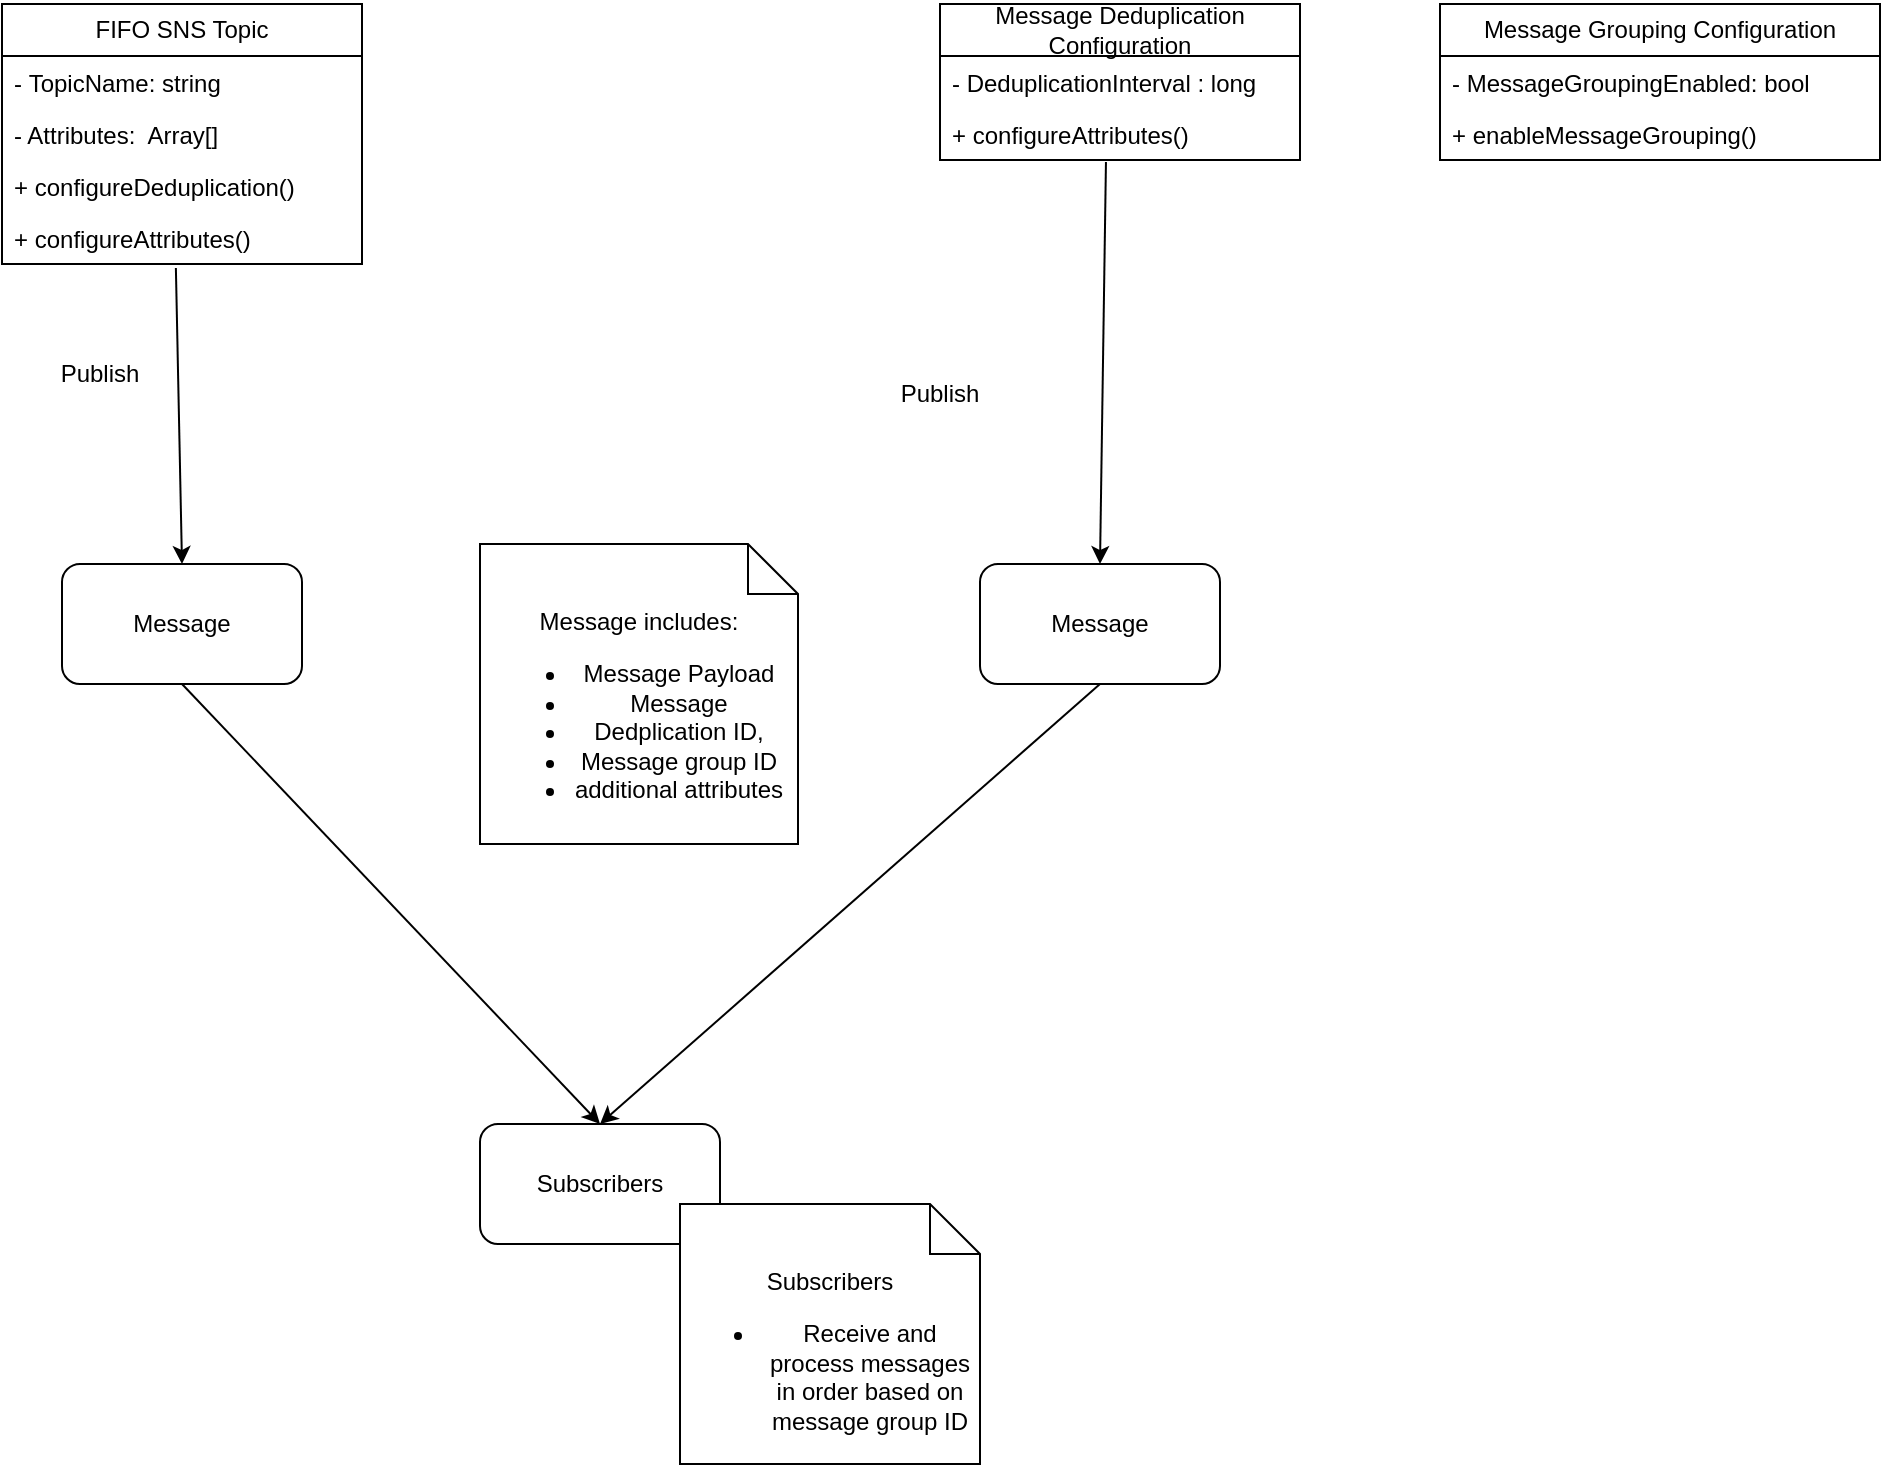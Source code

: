 <mxfile version="22.1.11" type="github">
  <diagram id="C5RBs43oDa-KdzZeNtuy" name="Page-1">
    <mxGraphModel dx="2261" dy="772" grid="1" gridSize="10" guides="1" tooltips="1" connect="1" arrows="1" fold="1" page="1" pageScale="1" pageWidth="827" pageHeight="1169" math="0" shadow="0">
      <root>
        <mxCell id="WIyWlLk6GJQsqaUBKTNV-0" />
        <mxCell id="WIyWlLk6GJQsqaUBKTNV-1" parent="WIyWlLk6GJQsqaUBKTNV-0" />
        <mxCell id="zWJ3UQc2C4J36gmXM8Lk-4" value="Message Deduplication Configuration" style="swimlane;fontStyle=0;childLayout=stackLayout;horizontal=1;startSize=26;fillColor=none;horizontalStack=0;resizeParent=1;resizeParentMax=0;resizeLast=0;collapsible=1;marginBottom=0;whiteSpace=wrap;html=1;" vertex="1" parent="WIyWlLk6GJQsqaUBKTNV-1">
          <mxGeometry x="250" y="140" width="180" height="78" as="geometry" />
        </mxCell>
        <mxCell id="zWJ3UQc2C4J36gmXM8Lk-5" value="-&amp;nbsp;DeduplicationInterval   : long" style="text;strokeColor=none;fillColor=none;align=left;verticalAlign=top;spacingLeft=4;spacingRight=4;overflow=hidden;rotatable=0;points=[[0,0.5],[1,0.5]];portConstraint=eastwest;whiteSpace=wrap;html=1;" vertex="1" parent="zWJ3UQc2C4J36gmXM8Lk-4">
          <mxGeometry y="26" width="180" height="26" as="geometry" />
        </mxCell>
        <mxCell id="zWJ3UQc2C4J36gmXM8Lk-6" value="+&amp;nbsp;configureAttributes()" style="text;strokeColor=none;fillColor=none;align=left;verticalAlign=top;spacingLeft=4;spacingRight=4;overflow=hidden;rotatable=0;points=[[0,0.5],[1,0.5]];portConstraint=eastwest;whiteSpace=wrap;html=1;" vertex="1" parent="zWJ3UQc2C4J36gmXM8Lk-4">
          <mxGeometry y="52" width="180" height="26" as="geometry" />
        </mxCell>
        <mxCell id="zWJ3UQc2C4J36gmXM8Lk-10" value="Message Grouping Configuration" style="swimlane;fontStyle=0;childLayout=stackLayout;horizontal=1;startSize=26;fillColor=none;horizontalStack=0;resizeParent=1;resizeParentMax=0;resizeLast=0;collapsible=1;marginBottom=0;whiteSpace=wrap;html=1;" vertex="1" parent="WIyWlLk6GJQsqaUBKTNV-1">
          <mxGeometry x="500" y="140" width="220" height="78" as="geometry" />
        </mxCell>
        <mxCell id="zWJ3UQc2C4J36gmXM8Lk-11" value="-&amp;nbsp;MessageGroupingEnabled: bool" style="text;strokeColor=none;fillColor=none;align=left;verticalAlign=top;spacingLeft=4;spacingRight=4;overflow=hidden;rotatable=0;points=[[0,0.5],[1,0.5]];portConstraint=eastwest;whiteSpace=wrap;html=1;" vertex="1" parent="zWJ3UQc2C4J36gmXM8Lk-10">
          <mxGeometry y="26" width="220" height="26" as="geometry" />
        </mxCell>
        <mxCell id="zWJ3UQc2C4J36gmXM8Lk-12" value="+&amp;nbsp;enableMessageGrouping()" style="text;strokeColor=none;fillColor=none;align=left;verticalAlign=top;spacingLeft=4;spacingRight=4;overflow=hidden;rotatable=0;points=[[0,0.5],[1,0.5]];portConstraint=eastwest;whiteSpace=wrap;html=1;" vertex="1" parent="zWJ3UQc2C4J36gmXM8Lk-10">
          <mxGeometry y="52" width="220" height="26" as="geometry" />
        </mxCell>
        <mxCell id="zWJ3UQc2C4J36gmXM8Lk-13" value="FIFO SNS Topic" style="swimlane;fontStyle=0;childLayout=stackLayout;horizontal=1;startSize=26;fillColor=none;horizontalStack=0;resizeParent=1;resizeParentMax=0;resizeLast=0;collapsible=1;marginBottom=0;whiteSpace=wrap;html=1;" vertex="1" parent="WIyWlLk6GJQsqaUBKTNV-1">
          <mxGeometry x="-219" y="140" width="180" height="130" as="geometry" />
        </mxCell>
        <mxCell id="zWJ3UQc2C4J36gmXM8Lk-14" value="-&amp;nbsp;TopicName: string" style="text;strokeColor=none;fillColor=none;align=left;verticalAlign=top;spacingLeft=4;spacingRight=4;overflow=hidden;rotatable=0;points=[[0,0.5],[1,0.5]];portConstraint=eastwest;whiteSpace=wrap;html=1;" vertex="1" parent="zWJ3UQc2C4J36gmXM8Lk-13">
          <mxGeometry y="26" width="180" height="26" as="geometry" />
        </mxCell>
        <mxCell id="zWJ3UQc2C4J36gmXM8Lk-19" value="- Attributes:&amp;nbsp; Array[]" style="text;strokeColor=none;fillColor=none;align=left;verticalAlign=top;spacingLeft=4;spacingRight=4;overflow=hidden;rotatable=0;points=[[0,0.5],[1,0.5]];portConstraint=eastwest;whiteSpace=wrap;html=1;" vertex="1" parent="zWJ3UQc2C4J36gmXM8Lk-13">
          <mxGeometry y="52" width="180" height="26" as="geometry" />
        </mxCell>
        <mxCell id="zWJ3UQc2C4J36gmXM8Lk-15" value="+&amp;nbsp;configureDeduplication()" style="text;strokeColor=none;fillColor=none;align=left;verticalAlign=top;spacingLeft=4;spacingRight=4;overflow=hidden;rotatable=0;points=[[0,0.5],[1,0.5]];portConstraint=eastwest;whiteSpace=wrap;html=1;" vertex="1" parent="zWJ3UQc2C4J36gmXM8Lk-13">
          <mxGeometry y="78" width="180" height="26" as="geometry" />
        </mxCell>
        <mxCell id="zWJ3UQc2C4J36gmXM8Lk-20" value="+&amp;nbsp;configureAttributes()" style="text;strokeColor=none;fillColor=none;align=left;verticalAlign=top;spacingLeft=4;spacingRight=4;overflow=hidden;rotatable=0;points=[[0,0.5],[1,0.5]];portConstraint=eastwest;whiteSpace=wrap;html=1;" vertex="1" parent="zWJ3UQc2C4J36gmXM8Lk-13">
          <mxGeometry y="104" width="180" height="26" as="geometry" />
        </mxCell>
        <mxCell id="zWJ3UQc2C4J36gmXM8Lk-23" value="Message" style="rounded=1;whiteSpace=wrap;html=1;" vertex="1" parent="WIyWlLk6GJQsqaUBKTNV-1">
          <mxGeometry x="-189" y="420" width="120" height="60" as="geometry" />
        </mxCell>
        <mxCell id="zWJ3UQc2C4J36gmXM8Lk-24" value="Message includes:&lt;br&gt;&lt;ul&gt;&lt;li&gt;&lt;span style=&quot;background-color: initial;&quot;&gt;Message Payload&lt;/span&gt;&lt;/li&gt;&lt;li&gt;Message&lt;/li&gt;&lt;li&gt;Dedplication ID,&lt;/li&gt;&lt;li&gt;Message group ID&lt;/li&gt;&lt;li&gt;additional attributes&lt;/li&gt;&lt;/ul&gt;" style="shape=note2;boundedLbl=1;whiteSpace=wrap;html=1;size=25;verticalAlign=top;align=center;" vertex="1" parent="WIyWlLk6GJQsqaUBKTNV-1">
          <mxGeometry x="20" y="410" width="159" height="150" as="geometry" />
        </mxCell>
        <mxCell id="zWJ3UQc2C4J36gmXM8Lk-25" value="" style="endArrow=classic;html=1;rounded=0;exitX=0.483;exitY=1.077;exitDx=0;exitDy=0;exitPerimeter=0;entryX=0.5;entryY=0;entryDx=0;entryDy=0;" edge="1" parent="WIyWlLk6GJQsqaUBKTNV-1" source="zWJ3UQc2C4J36gmXM8Lk-20" target="zWJ3UQc2C4J36gmXM8Lk-23">
          <mxGeometry width="50" height="50" relative="1" as="geometry">
            <mxPoint x="-30" y="350" as="sourcePoint" />
            <mxPoint x="20" y="300" as="targetPoint" />
          </mxGeometry>
        </mxCell>
        <mxCell id="zWJ3UQc2C4J36gmXM8Lk-26" value="" style="endArrow=classic;html=1;rounded=0;exitX=0.461;exitY=1.038;exitDx=0;exitDy=0;exitPerimeter=0;entryX=0.5;entryY=0;entryDx=0;entryDy=0;" edge="1" parent="WIyWlLk6GJQsqaUBKTNV-1" source="zWJ3UQc2C4J36gmXM8Lk-6" target="zWJ3UQc2C4J36gmXM8Lk-33">
          <mxGeometry width="50" height="50" relative="1" as="geometry">
            <mxPoint x="-35" y="340" as="sourcePoint" />
            <mxPoint x="-130" y="420" as="targetPoint" />
          </mxGeometry>
        </mxCell>
        <mxCell id="zWJ3UQc2C4J36gmXM8Lk-27" value="Publish" style="text;html=1;strokeColor=none;fillColor=none;align=center;verticalAlign=middle;whiteSpace=wrap;rounded=0;" vertex="1" parent="WIyWlLk6GJQsqaUBKTNV-1">
          <mxGeometry x="-200" y="310" width="60" height="30" as="geometry" />
        </mxCell>
        <mxCell id="zWJ3UQc2C4J36gmXM8Lk-28" value="Publish" style="text;html=1;strokeColor=none;fillColor=none;align=center;verticalAlign=middle;whiteSpace=wrap;rounded=0;" vertex="1" parent="WIyWlLk6GJQsqaUBKTNV-1">
          <mxGeometry x="220" y="320" width="60" height="30" as="geometry" />
        </mxCell>
        <mxCell id="zWJ3UQc2C4J36gmXM8Lk-30" value="" style="endArrow=classic;html=1;rounded=0;exitX=0.5;exitY=1;exitDx=0;exitDy=0;entryX=0.5;entryY=0;entryDx=0;entryDy=0;" edge="1" parent="WIyWlLk6GJQsqaUBKTNV-1" source="zWJ3UQc2C4J36gmXM8Lk-23" target="zWJ3UQc2C4J36gmXM8Lk-29">
          <mxGeometry width="50" height="50" relative="1" as="geometry">
            <mxPoint x="-30" y="350" as="sourcePoint" />
            <mxPoint x="20" y="300" as="targetPoint" />
          </mxGeometry>
        </mxCell>
        <mxCell id="zWJ3UQc2C4J36gmXM8Lk-33" value="Message" style="rounded=1;whiteSpace=wrap;html=1;" vertex="1" parent="WIyWlLk6GJQsqaUBKTNV-1">
          <mxGeometry x="270" y="420" width="120" height="60" as="geometry" />
        </mxCell>
        <mxCell id="zWJ3UQc2C4J36gmXM8Lk-37" value="" style="endArrow=classic;html=1;rounded=0;exitX=0.5;exitY=1;exitDx=0;exitDy=0;entryX=0.5;entryY=0;entryDx=0;entryDy=0;" edge="1" parent="WIyWlLk6GJQsqaUBKTNV-1" source="zWJ3UQc2C4J36gmXM8Lk-33" target="zWJ3UQc2C4J36gmXM8Lk-29">
          <mxGeometry width="50" height="50" relative="1" as="geometry">
            <mxPoint x="220" y="480" as="sourcePoint" />
            <mxPoint x="-130" y="650" as="targetPoint" />
          </mxGeometry>
        </mxCell>
        <mxCell id="zWJ3UQc2C4J36gmXM8Lk-29" value="Subscribers" style="rounded=1;whiteSpace=wrap;html=1;" vertex="1" parent="WIyWlLk6GJQsqaUBKTNV-1">
          <mxGeometry x="20" y="700" width="120" height="60" as="geometry" />
        </mxCell>
        <mxCell id="zWJ3UQc2C4J36gmXM8Lk-32" value="Subscribers&lt;br&gt;&lt;ul&gt;&lt;li&gt;Receive and process messages in order based on message group ID&lt;/li&gt;&lt;/ul&gt;" style="shape=note2;boundedLbl=1;whiteSpace=wrap;html=1;size=25;verticalAlign=top;align=center;" vertex="1" parent="WIyWlLk6GJQsqaUBKTNV-1">
          <mxGeometry x="120" y="740" width="150" height="130" as="geometry" />
        </mxCell>
      </root>
    </mxGraphModel>
  </diagram>
</mxfile>
